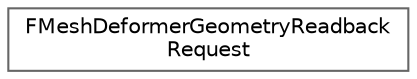 digraph "Graphical Class Hierarchy"
{
 // INTERACTIVE_SVG=YES
 // LATEX_PDF_SIZE
  bgcolor="transparent";
  edge [fontname=Helvetica,fontsize=10,labelfontname=Helvetica,labelfontsize=10];
  node [fontname=Helvetica,fontsize=10,shape=box,height=0.2,width=0.4];
  rankdir="LR";
  Node0 [id="Node000000",label="FMeshDeformerGeometryReadback\lRequest",height=0.2,width=0.4,color="grey40", fillcolor="white", style="filled",URL="$d7/da1/structFMeshDeformerGeometryReadbackRequest.html",tooltip=" "];
}
